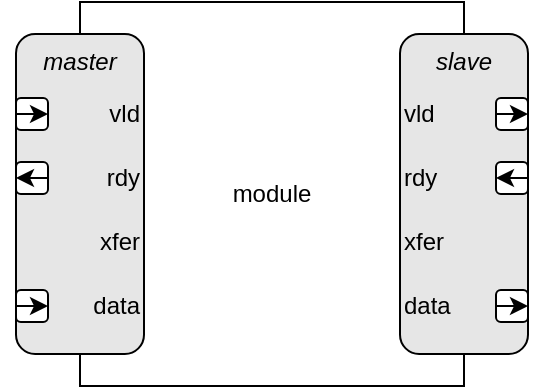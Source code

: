 <mxfile version="21.6.5" type="device">
  <diagram name="Page-1" id="wjSl2jKwSkH-KG0pPpFf">
    <mxGraphModel dx="1404" dy="814" grid="1" gridSize="8" guides="0" tooltips="1" connect="1" arrows="0" fold="1" page="1" pageScale="1" pageWidth="2560" pageHeight="1440" background="#ffffff" math="0" shadow="0">
      <root>
        <mxCell id="0" />
        <mxCell id="1" parent="0" />
        <mxCell id="rvmtaYyFq73dS3PlPo8G-1" value="module" style="rounded=0;whiteSpace=wrap;html=1;" parent="1" vertex="1">
          <mxGeometry x="64" y="16" width="192" height="192" as="geometry" />
        </mxCell>
        <mxCell id="l6OGeaEmu5MbRwiX80PM-1" value="&lt;i&gt;master&lt;/i&gt;" style="rounded=1;whiteSpace=wrap;html=1;verticalAlign=top;fillColor=#E6E6E6;" parent="1" vertex="1">
          <mxGeometry x="32" y="32" width="64" height="160" as="geometry" />
        </mxCell>
        <mxCell id="l6OGeaEmu5MbRwiX80PM-2" value="vld" style="text;html=1;strokeColor=none;fillColor=none;align=right;verticalAlign=middle;whiteSpace=wrap;rounded=0;" parent="1" vertex="1">
          <mxGeometry x="48" y="64" width="48" height="16" as="geometry" />
        </mxCell>
        <mxCell id="l6OGeaEmu5MbRwiX80PM-3" value="data" style="text;html=1;strokeColor=none;fillColor=none;align=right;verticalAlign=middle;whiteSpace=wrap;rounded=0;" parent="1" vertex="1">
          <mxGeometry x="48" y="160" width="48" height="16" as="geometry" />
        </mxCell>
        <mxCell id="l6OGeaEmu5MbRwiX80PM-4" value="" style="rounded=1;whiteSpace=wrap;html=1;" parent="1" vertex="1">
          <mxGeometry x="32" y="64" width="16" height="16" as="geometry" />
        </mxCell>
        <mxCell id="l6OGeaEmu5MbRwiX80PM-5" style="edgeStyle=orthogonalEdgeStyle;rounded=0;orthogonalLoop=1;jettySize=auto;html=1;exitX=0;exitY=0.5;exitDx=0;exitDy=0;entryX=1;entryY=0.5;entryDx=0;entryDy=0;" parent="1" source="l6OGeaEmu5MbRwiX80PM-4" target="l6OGeaEmu5MbRwiX80PM-4" edge="1">
          <mxGeometry relative="1" as="geometry" />
        </mxCell>
        <mxCell id="l6OGeaEmu5MbRwiX80PM-6" value="rdy" style="text;html=1;strokeColor=none;fillColor=none;align=right;verticalAlign=middle;whiteSpace=wrap;rounded=0;" parent="1" vertex="1">
          <mxGeometry x="48" y="96" width="48" height="16" as="geometry" />
        </mxCell>
        <mxCell id="l6OGeaEmu5MbRwiX80PM-7" value="" style="rounded=1;whiteSpace=wrap;html=1;" parent="1" vertex="1">
          <mxGeometry x="32" y="96" width="16" height="16" as="geometry" />
        </mxCell>
        <mxCell id="l6OGeaEmu5MbRwiX80PM-8" style="edgeStyle=orthogonalEdgeStyle;rounded=0;orthogonalLoop=1;jettySize=auto;html=1;exitX=1;exitY=0.5;exitDx=0;exitDy=0;entryX=0;entryY=0.5;entryDx=0;entryDy=0;" parent="1" source="l6OGeaEmu5MbRwiX80PM-7" target="l6OGeaEmu5MbRwiX80PM-7" edge="1">
          <mxGeometry relative="1" as="geometry" />
        </mxCell>
        <mxCell id="l6OGeaEmu5MbRwiX80PM-9" value="xfer" style="text;html=1;strokeColor=none;fillColor=none;align=right;verticalAlign=middle;whiteSpace=wrap;rounded=0;" parent="1" vertex="1">
          <mxGeometry x="48" y="128" width="48" height="16" as="geometry" />
        </mxCell>
        <mxCell id="l6OGeaEmu5MbRwiX80PM-10" value="" style="rounded=1;whiteSpace=wrap;html=1;" parent="1" vertex="1">
          <mxGeometry x="32" y="160" width="16" height="16" as="geometry" />
        </mxCell>
        <mxCell id="l6OGeaEmu5MbRwiX80PM-11" style="edgeStyle=orthogonalEdgeStyle;rounded=0;orthogonalLoop=1;jettySize=auto;html=1;exitX=0;exitY=0.5;exitDx=0;exitDy=0;entryX=1;entryY=0.5;entryDx=0;entryDy=0;" parent="1" source="l6OGeaEmu5MbRwiX80PM-10" target="l6OGeaEmu5MbRwiX80PM-10" edge="1">
          <mxGeometry relative="1" as="geometry" />
        </mxCell>
        <mxCell id="rvmtaYyFq73dS3PlPo8G-2" value="&lt;i&gt;slave&lt;/i&gt;" style="rounded=1;whiteSpace=wrap;html=1;verticalAlign=top;fillColor=#E6E6E6;" parent="1" vertex="1">
          <mxGeometry x="224" y="32" width="64" height="160" as="geometry" />
        </mxCell>
        <mxCell id="rvmtaYyFq73dS3PlPo8G-3" value="vld" style="text;html=1;strokeColor=none;fillColor=none;align=left;verticalAlign=middle;whiteSpace=wrap;rounded=0;" parent="1" vertex="1">
          <mxGeometry x="224" y="64" width="48" height="16" as="geometry" />
        </mxCell>
        <mxCell id="rvmtaYyFq73dS3PlPo8G-4" value="data" style="text;html=1;strokeColor=none;fillColor=none;align=left;verticalAlign=middle;whiteSpace=wrap;rounded=0;" parent="1" vertex="1">
          <mxGeometry x="224" y="160" width="48" height="16" as="geometry" />
        </mxCell>
        <mxCell id="rvmtaYyFq73dS3PlPo8G-5" value="" style="rounded=1;whiteSpace=wrap;html=1;" parent="1" vertex="1">
          <mxGeometry x="272" y="64" width="16" height="16" as="geometry" />
        </mxCell>
        <mxCell id="rvmtaYyFq73dS3PlPo8G-6" style="edgeStyle=orthogonalEdgeStyle;rounded=0;orthogonalLoop=1;jettySize=auto;html=1;exitX=0;exitY=0.5;exitDx=0;exitDy=0;entryX=1;entryY=0.5;entryDx=0;entryDy=0;" parent="1" source="rvmtaYyFq73dS3PlPo8G-5" target="rvmtaYyFq73dS3PlPo8G-5" edge="1">
          <mxGeometry relative="1" as="geometry" />
        </mxCell>
        <mxCell id="rvmtaYyFq73dS3PlPo8G-7" value="rdy" style="text;html=1;strokeColor=none;fillColor=none;align=left;verticalAlign=middle;whiteSpace=wrap;rounded=0;" parent="1" vertex="1">
          <mxGeometry x="224" y="96" width="48" height="16" as="geometry" />
        </mxCell>
        <mxCell id="rvmtaYyFq73dS3PlPo8G-8" value="" style="rounded=1;whiteSpace=wrap;html=1;" parent="1" vertex="1">
          <mxGeometry x="272" y="96" width="16" height="16" as="geometry" />
        </mxCell>
        <mxCell id="rvmtaYyFq73dS3PlPo8G-9" style="edgeStyle=orthogonalEdgeStyle;rounded=0;orthogonalLoop=1;jettySize=auto;html=1;exitX=1;exitY=0.5;exitDx=0;exitDy=0;entryX=0;entryY=0.5;entryDx=0;entryDy=0;" parent="1" source="rvmtaYyFq73dS3PlPo8G-8" target="rvmtaYyFq73dS3PlPo8G-8" edge="1">
          <mxGeometry relative="1" as="geometry" />
        </mxCell>
        <mxCell id="rvmtaYyFq73dS3PlPo8G-10" value="xfer" style="text;html=1;strokeColor=none;fillColor=none;align=left;verticalAlign=middle;whiteSpace=wrap;rounded=0;" parent="1" vertex="1">
          <mxGeometry x="224" y="128" width="48" height="16" as="geometry" />
        </mxCell>
        <mxCell id="rvmtaYyFq73dS3PlPo8G-11" value="" style="rounded=1;whiteSpace=wrap;html=1;" parent="1" vertex="1">
          <mxGeometry x="272" y="160" width="16" height="16" as="geometry" />
        </mxCell>
        <mxCell id="rvmtaYyFq73dS3PlPo8G-12" style="edgeStyle=orthogonalEdgeStyle;rounded=0;orthogonalLoop=1;jettySize=auto;html=1;exitX=0;exitY=0.5;exitDx=0;exitDy=0;entryX=1;entryY=0.5;entryDx=0;entryDy=0;" parent="1" source="rvmtaYyFq73dS3PlPo8G-11" target="rvmtaYyFq73dS3PlPo8G-11" edge="1">
          <mxGeometry relative="1" as="geometry" />
        </mxCell>
      </root>
    </mxGraphModel>
  </diagram>
</mxfile>
